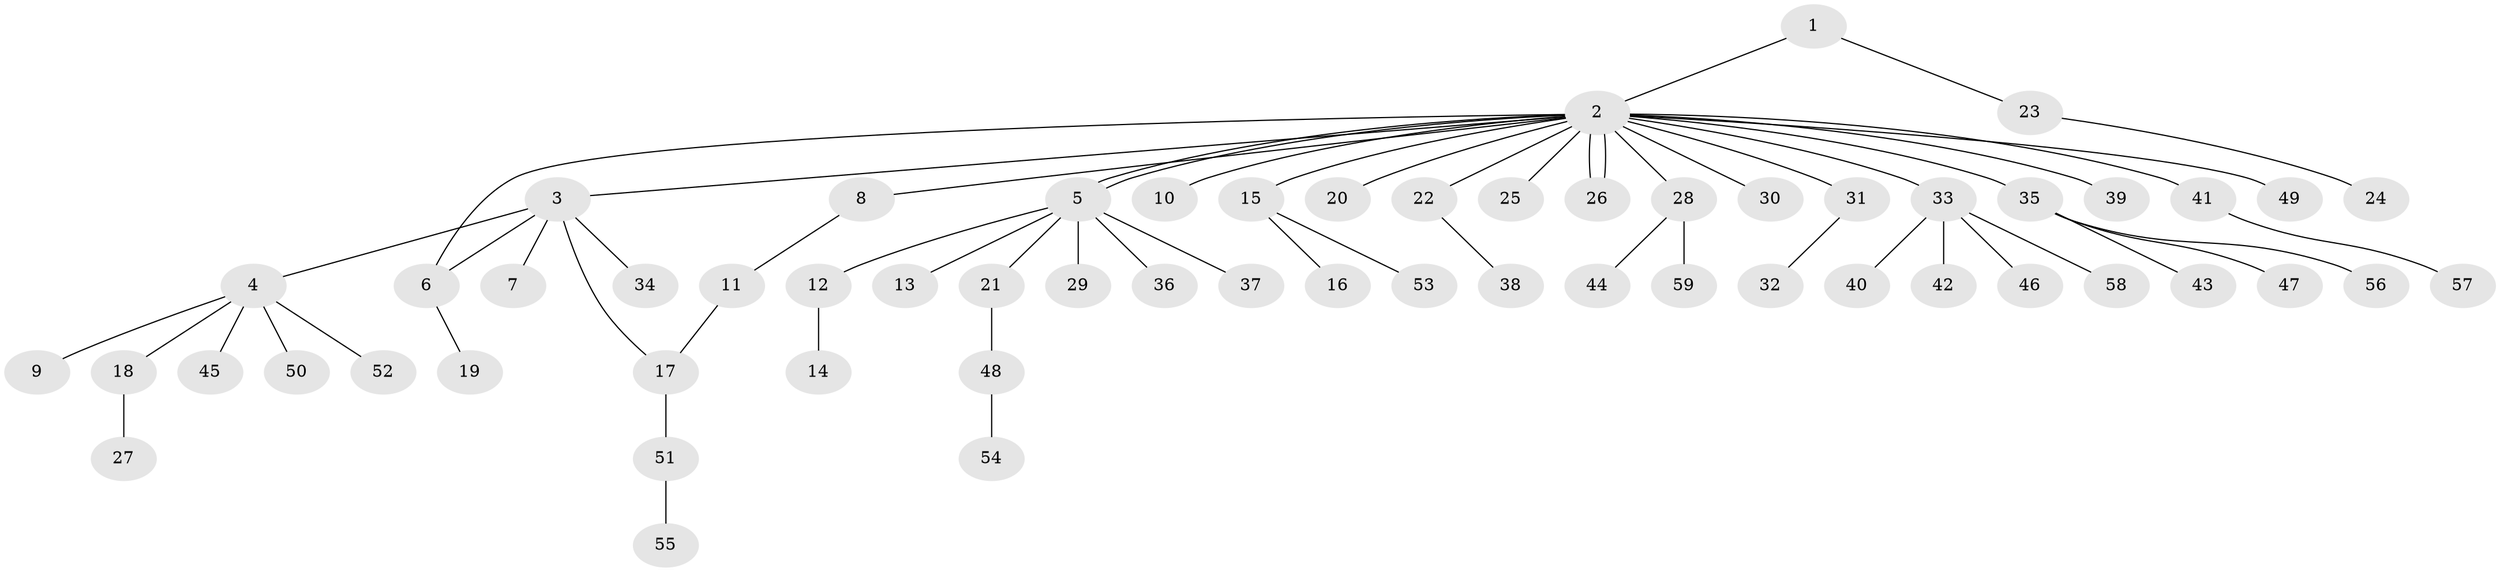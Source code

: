 // Generated by graph-tools (version 1.1) at 2025/46/03/09/25 04:46:56]
// undirected, 59 vertices, 62 edges
graph export_dot {
graph [start="1"]
  node [color=gray90,style=filled];
  1;
  2;
  3;
  4;
  5;
  6;
  7;
  8;
  9;
  10;
  11;
  12;
  13;
  14;
  15;
  16;
  17;
  18;
  19;
  20;
  21;
  22;
  23;
  24;
  25;
  26;
  27;
  28;
  29;
  30;
  31;
  32;
  33;
  34;
  35;
  36;
  37;
  38;
  39;
  40;
  41;
  42;
  43;
  44;
  45;
  46;
  47;
  48;
  49;
  50;
  51;
  52;
  53;
  54;
  55;
  56;
  57;
  58;
  59;
  1 -- 2;
  1 -- 23;
  2 -- 3;
  2 -- 5;
  2 -- 5;
  2 -- 6;
  2 -- 8;
  2 -- 10;
  2 -- 15;
  2 -- 20;
  2 -- 22;
  2 -- 25;
  2 -- 26;
  2 -- 26;
  2 -- 28;
  2 -- 30;
  2 -- 31;
  2 -- 33;
  2 -- 35;
  2 -- 39;
  2 -- 41;
  2 -- 49;
  3 -- 4;
  3 -- 6;
  3 -- 7;
  3 -- 17;
  3 -- 34;
  4 -- 9;
  4 -- 18;
  4 -- 45;
  4 -- 50;
  4 -- 52;
  5 -- 12;
  5 -- 13;
  5 -- 21;
  5 -- 29;
  5 -- 36;
  5 -- 37;
  6 -- 19;
  8 -- 11;
  11 -- 17;
  12 -- 14;
  15 -- 16;
  15 -- 53;
  17 -- 51;
  18 -- 27;
  21 -- 48;
  22 -- 38;
  23 -- 24;
  28 -- 44;
  28 -- 59;
  31 -- 32;
  33 -- 40;
  33 -- 42;
  33 -- 46;
  33 -- 58;
  35 -- 43;
  35 -- 47;
  35 -- 56;
  41 -- 57;
  48 -- 54;
  51 -- 55;
}
